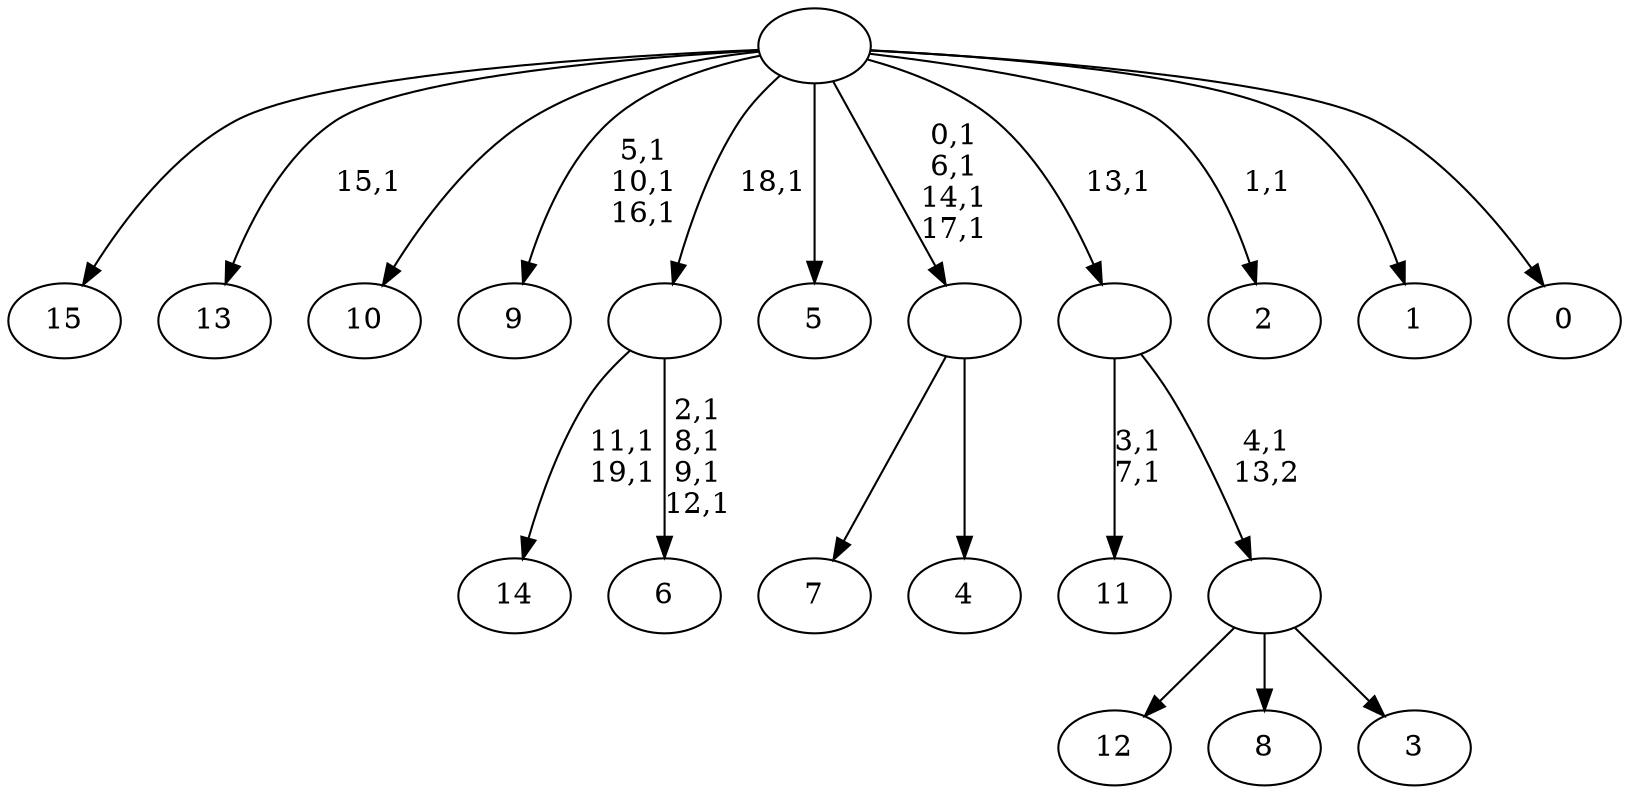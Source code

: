 digraph T {
	36 [label="15"]
	35 [label="14"]
	32 [label="13"]
	30 [label="12"]
	29 [label="11"]
	26 [label="10"]
	25 [label="9"]
	21 [label="8"]
	20 [label="7"]
	19 [label="6"]
	14 [label=""]
	13 [label="5"]
	12 [label="4"]
	11 [label=""]
	7 [label="3"]
	6 [label=""]
	5 [label=""]
	4 [label="2"]
	2 [label="1"]
	1 [label="0"]
	0 [label=""]
	14 -> 19 [label="2,1\n8,1\n9,1\n12,1"]
	14 -> 35 [label="11,1\n19,1"]
	11 -> 20 [label=""]
	11 -> 12 [label=""]
	6 -> 30 [label=""]
	6 -> 21 [label=""]
	6 -> 7 [label=""]
	5 -> 29 [label="3,1\n7,1"]
	5 -> 6 [label="4,1\n13,2"]
	0 -> 4 [label="1,1"]
	0 -> 11 [label="0,1\n6,1\n14,1\n17,1"]
	0 -> 25 [label="5,1\n10,1\n16,1"]
	0 -> 32 [label="15,1"]
	0 -> 36 [label=""]
	0 -> 26 [label=""]
	0 -> 14 [label="18,1"]
	0 -> 13 [label=""]
	0 -> 5 [label="13,1"]
	0 -> 2 [label=""]
	0 -> 1 [label=""]
}

